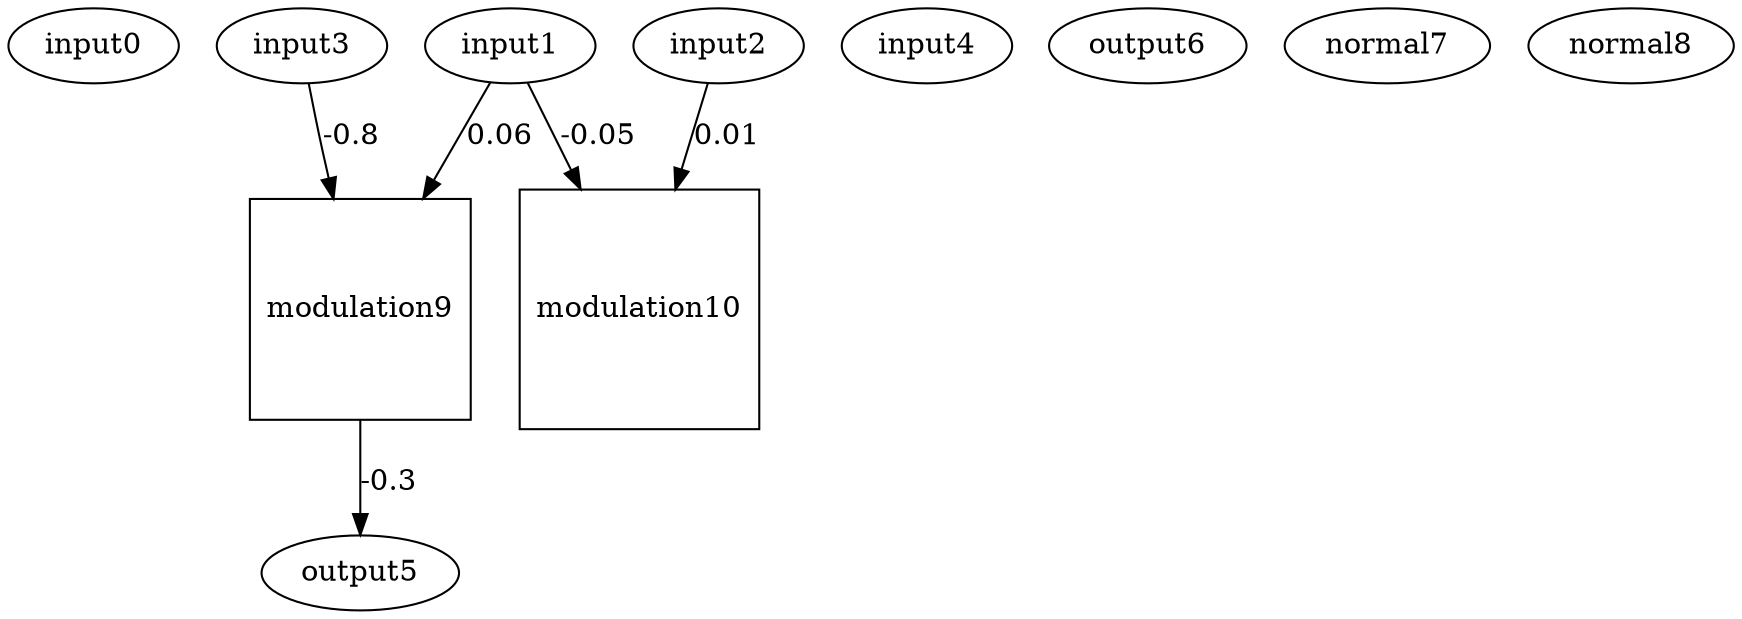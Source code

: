 digraph {
	0 [label=input0]
	1 [label=input1]
	2 [label=input2]
	3 [label=input3]
	4 [label=input4]
	5 [label=output5]
	6 [label=output6]
	7 [label=normal7]
	8 [label=normal8]
	9 [label=modulation9 shape=square]
	10 [label=modulation10 shape=square]
	3 -> 9 [label=-0.8]
	9 -> 5 [label=-0.3]
	1 -> 10 [label=-0.05]
	1 -> 9 [label=0.06]
	2 -> 10 [label=0.01]
}

